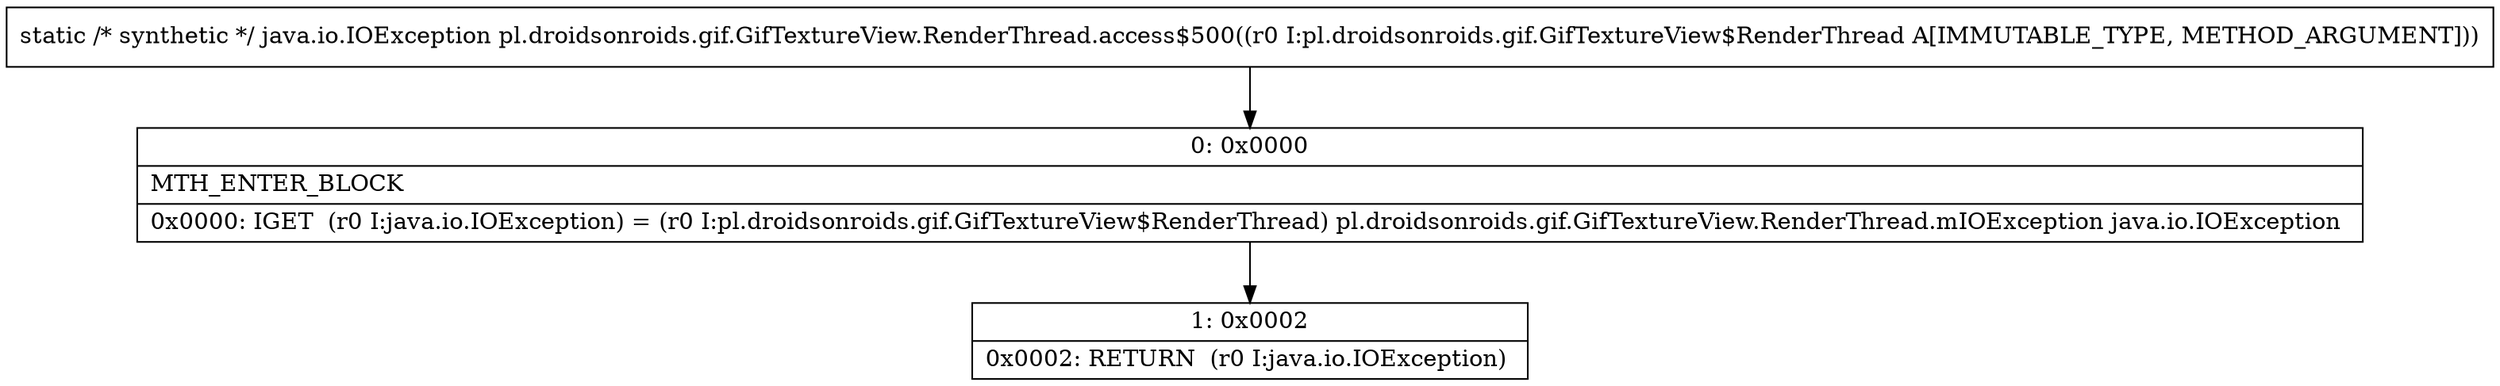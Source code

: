 digraph "CFG forpl.droidsonroids.gif.GifTextureView.RenderThread.access$500(Lpl\/droidsonroids\/gif\/GifTextureView$RenderThread;)Ljava\/io\/IOException;" {
Node_0 [shape=record,label="{0\:\ 0x0000|MTH_ENTER_BLOCK\l|0x0000: IGET  (r0 I:java.io.IOException) = (r0 I:pl.droidsonroids.gif.GifTextureView$RenderThread) pl.droidsonroids.gif.GifTextureView.RenderThread.mIOException java.io.IOException \l}"];
Node_1 [shape=record,label="{1\:\ 0x0002|0x0002: RETURN  (r0 I:java.io.IOException) \l}"];
MethodNode[shape=record,label="{static \/* synthetic *\/ java.io.IOException pl.droidsonroids.gif.GifTextureView.RenderThread.access$500((r0 I:pl.droidsonroids.gif.GifTextureView$RenderThread A[IMMUTABLE_TYPE, METHOD_ARGUMENT])) }"];
MethodNode -> Node_0;
Node_0 -> Node_1;
}


